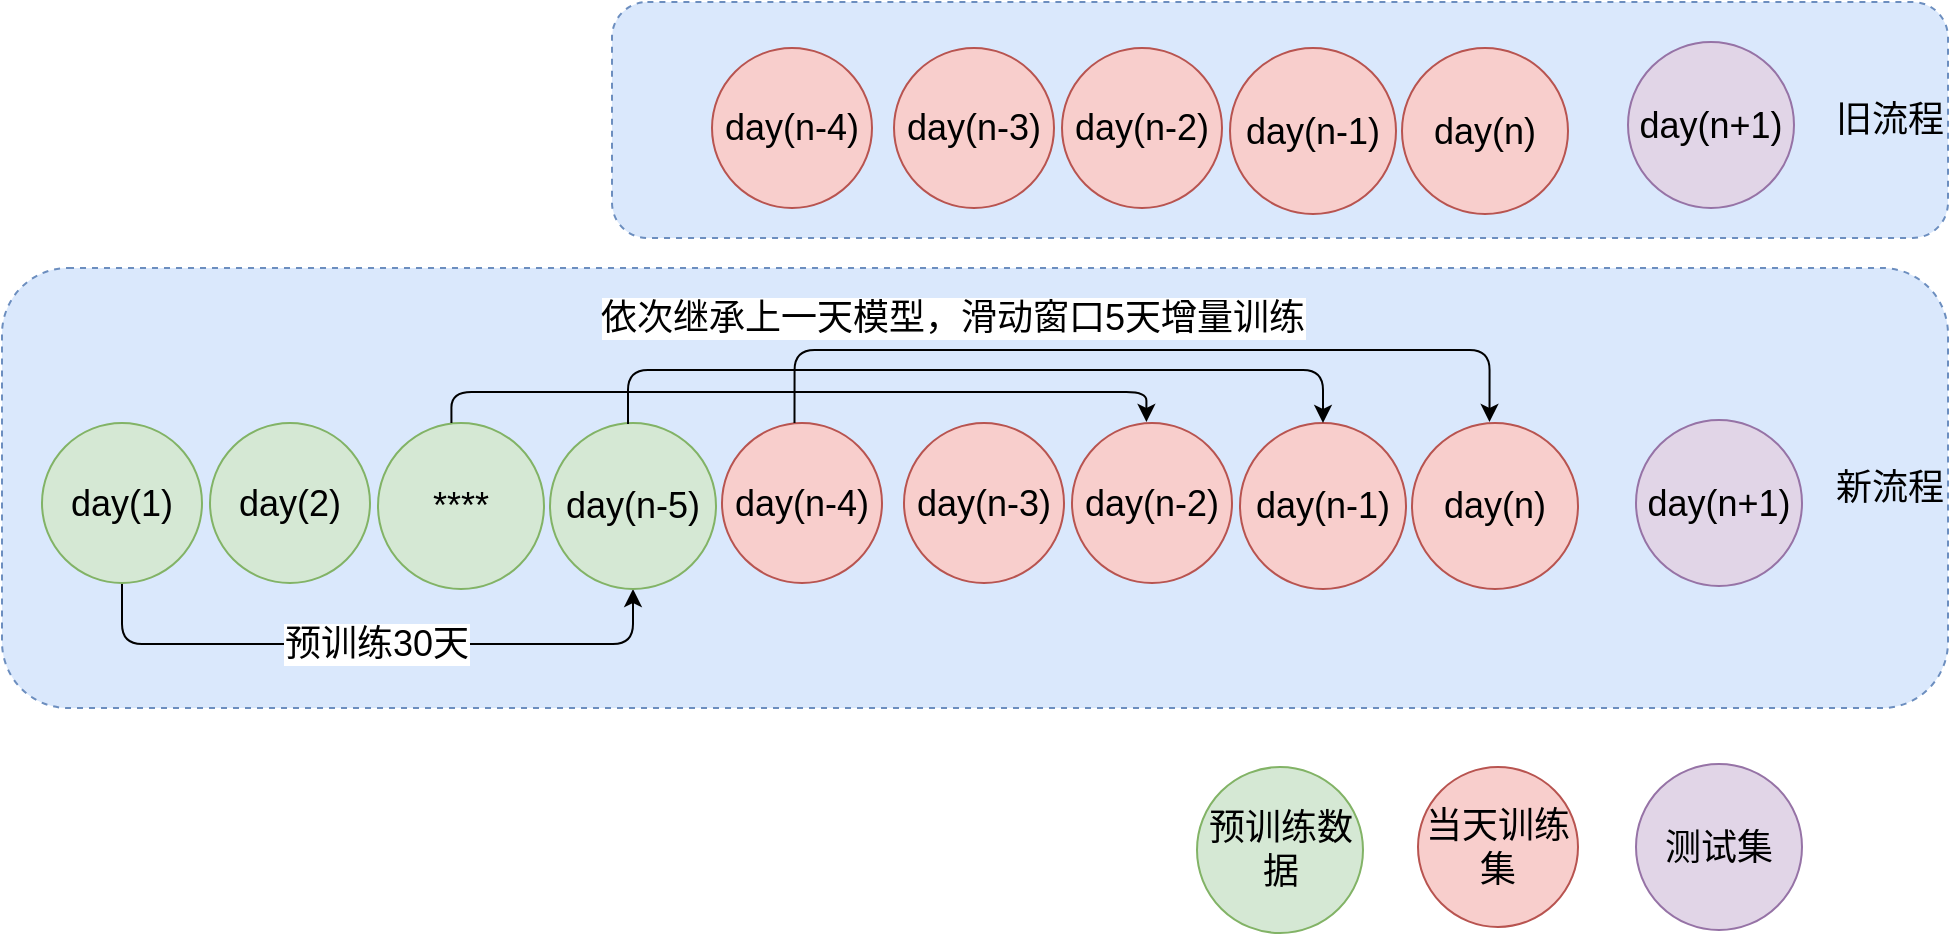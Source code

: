 <mxfile version="14.4.7" type="github"><diagram id="rpQv0-JAosy8xSPDpwVj" name="Page-1"><mxGraphModel dx="1515" dy="-80" grid="0" gridSize="10" guides="1" tooltips="1" connect="1" arrows="1" fold="1" page="0" pageScale="1" pageWidth="827" pageHeight="1169" math="0" shadow="0"><root><mxCell id="0"/><mxCell id="1" parent="0"/><mxCell id="ZTR6cj2VT9xJqFgn4lwv-1" value="新流程" style="rounded=1;whiteSpace=wrap;html=1;fontSize=18;verticalAlign=middle;fillColor=#dae8fc;strokeColor=#6c8ebf;dashed=1;align=right;" parent="1" vertex="1"><mxGeometry x="-255" y="1231" width="973" height="220" as="geometry"/></mxCell><mxCell id="ZTR6cj2VT9xJqFgn4lwv-2" value="旧流程" style="rounded=1;whiteSpace=wrap;html=1;fontSize=18;verticalAlign=middle;fillColor=#dae8fc;strokeColor=#6c8ebf;dashed=1;align=right;" parent="1" vertex="1"><mxGeometry x="50" y="1098" width="668" height="118" as="geometry"/></mxCell><mxCell id="ZTR6cj2VT9xJqFgn4lwv-3" value="&lt;span&gt;day(n-4)&lt;/span&gt;" style="ellipse;whiteSpace=wrap;html=1;aspect=fixed;strokeColor=#b85450;fontSize=18;align=center;fillColor=#f8cecc;" parent="1" vertex="1"><mxGeometry x="100" y="1121" width="80" height="80" as="geometry"/></mxCell><mxCell id="ZTR6cj2VT9xJqFgn4lwv-4" value="&lt;span&gt;day(n-3)&lt;/span&gt;" style="ellipse;whiteSpace=wrap;html=1;aspect=fixed;strokeColor=#b85450;fontSize=18;align=center;fillColor=#f8cecc;" parent="1" vertex="1"><mxGeometry x="191" y="1121" width="80" height="80" as="geometry"/></mxCell><mxCell id="ZTR6cj2VT9xJqFgn4lwv-5" value="&lt;span&gt;day(n-2)&lt;/span&gt;" style="ellipse;whiteSpace=wrap;html=1;aspect=fixed;strokeColor=#b85450;fontSize=18;align=center;fillColor=#f8cecc;" parent="1" vertex="1"><mxGeometry x="275" y="1121" width="80" height="80" as="geometry"/></mxCell><mxCell id="ZTR6cj2VT9xJqFgn4lwv-6" value="&lt;span&gt;day(n-1)&lt;/span&gt;" style="ellipse;whiteSpace=wrap;html=1;aspect=fixed;strokeColor=#b85450;fontSize=18;align=center;fillColor=#f8cecc;" parent="1" vertex="1"><mxGeometry x="359" y="1121" width="83" height="83" as="geometry"/></mxCell><mxCell id="ZTR6cj2VT9xJqFgn4lwv-7" value="&lt;span&gt;day(n)&lt;/span&gt;" style="ellipse;whiteSpace=wrap;html=1;aspect=fixed;strokeColor=#b85450;fontSize=18;align=center;fillColor=#f8cecc;" parent="1" vertex="1"><mxGeometry x="445" y="1121" width="83" height="83" as="geometry"/></mxCell><mxCell id="ZTR6cj2VT9xJqFgn4lwv-8" value="预训练30天" style="edgeStyle=orthogonalEdgeStyle;rounded=1;orthogonalLoop=1;jettySize=auto;html=1;exitX=0.5;exitY=1;exitDx=0;exitDy=0;fontSize=18;entryX=0.5;entryY=1;entryDx=0;entryDy=0;" parent="1" source="ZTR6cj2VT9xJqFgn4lwv-9" target="ZTR6cj2VT9xJqFgn4lwv-12" edge="1"><mxGeometry relative="1" as="geometry"><Array as="points"><mxPoint x="-195" y="1419"/><mxPoint x="61" y="1419"/></Array><mxPoint x="145" y="1389" as="targetPoint"/></mxGeometry></mxCell><mxCell id="ZTR6cj2VT9xJqFgn4lwv-9" value="day(1)" style="ellipse;whiteSpace=wrap;html=1;aspect=fixed;strokeColor=#82b366;fontSize=18;align=center;fillColor=#d5e8d4;" parent="1" vertex="1"><mxGeometry x="-235" y="1308.5" width="80" height="80" as="geometry"/></mxCell><mxCell id="ZTR6cj2VT9xJqFgn4lwv-10" value="day(2)" style="ellipse;whiteSpace=wrap;html=1;aspect=fixed;strokeColor=#82b366;fontSize=18;align=center;fillColor=#d5e8d4;" parent="1" vertex="1"><mxGeometry x="-151" y="1308.5" width="80" height="80" as="geometry"/></mxCell><mxCell id="ZTR6cj2VT9xJqFgn4lwv-11" value="****" style="ellipse;whiteSpace=wrap;html=1;aspect=fixed;strokeColor=#82b366;fontSize=18;align=center;fillColor=#d5e8d4;" parent="1" vertex="1"><mxGeometry x="-67" y="1308.5" width="83" height="83" as="geometry"/></mxCell><mxCell id="ZTR6cj2VT9xJqFgn4lwv-12" value="day(n-5)" style="ellipse;whiteSpace=wrap;html=1;aspect=fixed;strokeColor=#82b366;fontSize=18;align=center;fillColor=#d5e8d4;" parent="1" vertex="1"><mxGeometry x="19" y="1308.5" width="83" height="83" as="geometry"/></mxCell><mxCell id="ZTR6cj2VT9xJqFgn4lwv-14" value="day(n-4)" style="ellipse;whiteSpace=wrap;html=1;aspect=fixed;fontSize=18;align=center;fillColor=#f8cecc;strokeColor=#b85450;" parent="1" vertex="1"><mxGeometry x="105" y="1308.5" width="80" height="80" as="geometry"/></mxCell><mxCell id="ZTR6cj2VT9xJqFgn4lwv-16" value="day(n-3)" style="ellipse;whiteSpace=wrap;html=1;aspect=fixed;strokeColor=#b85450;fontSize=18;align=center;fillColor=#f8cecc;" parent="1" vertex="1"><mxGeometry x="196" y="1308.5" width="80" height="80" as="geometry"/></mxCell><mxCell id="ZTR6cj2VT9xJqFgn4lwv-18" value="day(n-2)" style="ellipse;whiteSpace=wrap;html=1;aspect=fixed;strokeColor=#b85450;fontSize=18;align=center;fillColor=#f8cecc;" parent="1" vertex="1"><mxGeometry x="280" y="1308.5" width="80" height="80" as="geometry"/></mxCell><mxCell id="ZTR6cj2VT9xJqFgn4lwv-21" value="&lt;span&gt;day(n-1)&lt;/span&gt;" style="ellipse;whiteSpace=wrap;html=1;aspect=fixed;strokeColor=#b85450;fontSize=18;align=center;fillColor=#f8cecc;" parent="1" vertex="1"><mxGeometry x="364" y="1308.5" width="83" height="83" as="geometry"/></mxCell><mxCell id="ZTR6cj2VT9xJqFgn4lwv-22" value="&lt;span&gt;day(n)&lt;/span&gt;" style="ellipse;whiteSpace=wrap;html=1;aspect=fixed;fontSize=18;align=center;fillColor=#f8cecc;strokeColor=#B85450;" parent="1" vertex="1"><mxGeometry x="450" y="1308.5" width="83" height="83" as="geometry"/></mxCell><mxCell id="ZTR6cj2VT9xJqFgn4lwv-23" value="day(n+1)" style="ellipse;whiteSpace=wrap;html=1;aspect=fixed;strokeColor=#9673a6;fontSize=18;align=center;fillColor=#e1d5e7;" parent="1" vertex="1"><mxGeometry x="558" y="1118" width="83" height="83" as="geometry"/></mxCell><mxCell id="ZTR6cj2VT9xJqFgn4lwv-24" value="day(n+1)" style="ellipse;whiteSpace=wrap;html=1;aspect=fixed;strokeColor=#9673a6;fontSize=18;align=center;fillColor=#e1d5e7;" parent="1" vertex="1"><mxGeometry x="562" y="1307" width="83" height="83" as="geometry"/></mxCell><mxCell id="ZTR6cj2VT9xJqFgn4lwv-25" value="当天训练集" style="ellipse;whiteSpace=wrap;html=1;aspect=fixed;strokeColor=#b85450;fontSize=18;align=center;fillColor=#f8cecc;" parent="1" vertex="1"><mxGeometry x="453" y="1480.5" width="80" height="80" as="geometry"/></mxCell><mxCell id="ZTR6cj2VT9xJqFgn4lwv-26" value="测试集" style="ellipse;whiteSpace=wrap;html=1;aspect=fixed;strokeColor=#9673a6;fontSize=18;align=center;fillColor=#e1d5e7;" parent="1" vertex="1"><mxGeometry x="562" y="1479" width="83" height="83" as="geometry"/></mxCell><mxCell id="ZTR6cj2VT9xJqFgn4lwv-27" value="预训练数据" style="ellipse;whiteSpace=wrap;html=1;aspect=fixed;strokeColor=#82b366;fontSize=18;align=center;fillColor=#d5e8d4;" parent="1" vertex="1"><mxGeometry x="342.5" y="1480.5" width="83" height="83" as="geometry"/></mxCell><mxCell id="j_sFfQyv7_iWflh-EyPf-5" value="" style="edgeStyle=orthogonalEdgeStyle;rounded=1;orthogonalLoop=1;jettySize=auto;html=1;fontSize=18;entryX=0.5;entryY=0;entryDx=0;entryDy=0;" parent="1" target="ZTR6cj2VT9xJqFgn4lwv-21" edge="1"><mxGeometry x="-0.848" y="84" relative="1" as="geometry"><Array as="points"><mxPoint x="58" y="1282"/><mxPoint x="406" y="1282"/></Array><mxPoint x="58" y="1309" as="sourcePoint"/><mxPoint x="163.5" y="1209" as="targetPoint"/><mxPoint x="-75" y="47" as="offset"/></mxGeometry></mxCell><mxCell id="j_sFfQyv7_iWflh-EyPf-9" value="" style="edgeStyle=orthogonalEdgeStyle;rounded=1;orthogonalLoop=1;jettySize=auto;html=1;fontSize=18;entryX=0.5;entryY=0;entryDx=0;entryDy=0;" parent="1" edge="1"><mxGeometry x="-0.848" y="42" relative="1" as="geometry"><Array as="points"><mxPoint x="-30" y="1293"/><mxPoint x="317" y="1293"/></Array><mxPoint x="-30.28" y="1308.5" as="sourcePoint"/><mxPoint x="317.22" y="1308" as="targetPoint"/><mxPoint y="1" as="offset"/></mxGeometry></mxCell><mxCell id="j_sFfQyv7_iWflh-EyPf-8" value="依次继承上一天模型，滑动窗口5天增量训练" style="edgeStyle=orthogonalEdgeStyle;rounded=1;orthogonalLoop=1;jettySize=auto;html=1;fontSize=18;entryX=0.5;entryY=0;entryDx=0;entryDy=0;" parent="1" edge="1"><mxGeometry x="-0.453" y="16" relative="1" as="geometry"><Array as="points"><mxPoint x="141" y="1272"/><mxPoint x="489" y="1272"/></Array><mxPoint x="141.25" y="1308.5" as="sourcePoint"/><mxPoint x="488.75" y="1308" as="targetPoint"/><mxPoint as="offset"/></mxGeometry></mxCell></root></mxGraphModel></diagram></mxfile>